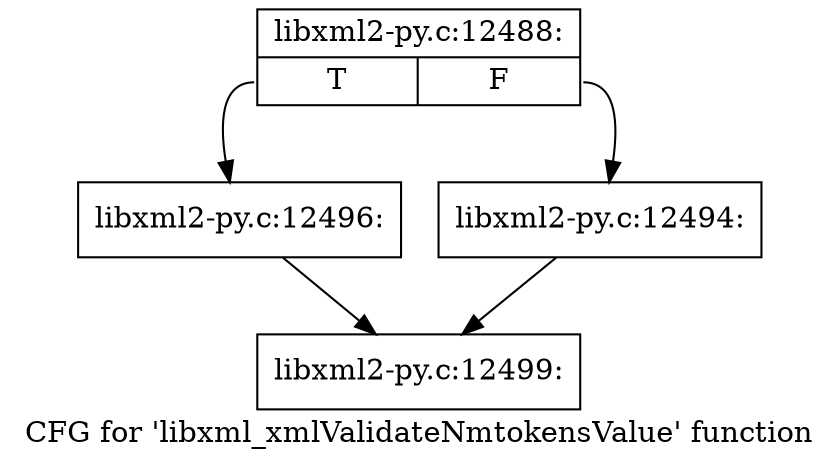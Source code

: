 digraph "CFG for 'libxml_xmlValidateNmtokensValue' function" {
	label="CFG for 'libxml_xmlValidateNmtokensValue' function";

	Node0x47348c0 [shape=record,label="{libxml2-py.c:12488:|{<s0>T|<s1>F}}"];
	Node0x47348c0:s0 -> Node0x4735920;
	Node0x47348c0:s1 -> Node0x47358d0;
	Node0x47358d0 [shape=record,label="{libxml2-py.c:12494:}"];
	Node0x47358d0 -> Node0x4732e70;
	Node0x4735920 [shape=record,label="{libxml2-py.c:12496:}"];
	Node0x4735920 -> Node0x4732e70;
	Node0x4732e70 [shape=record,label="{libxml2-py.c:12499:}"];
}
